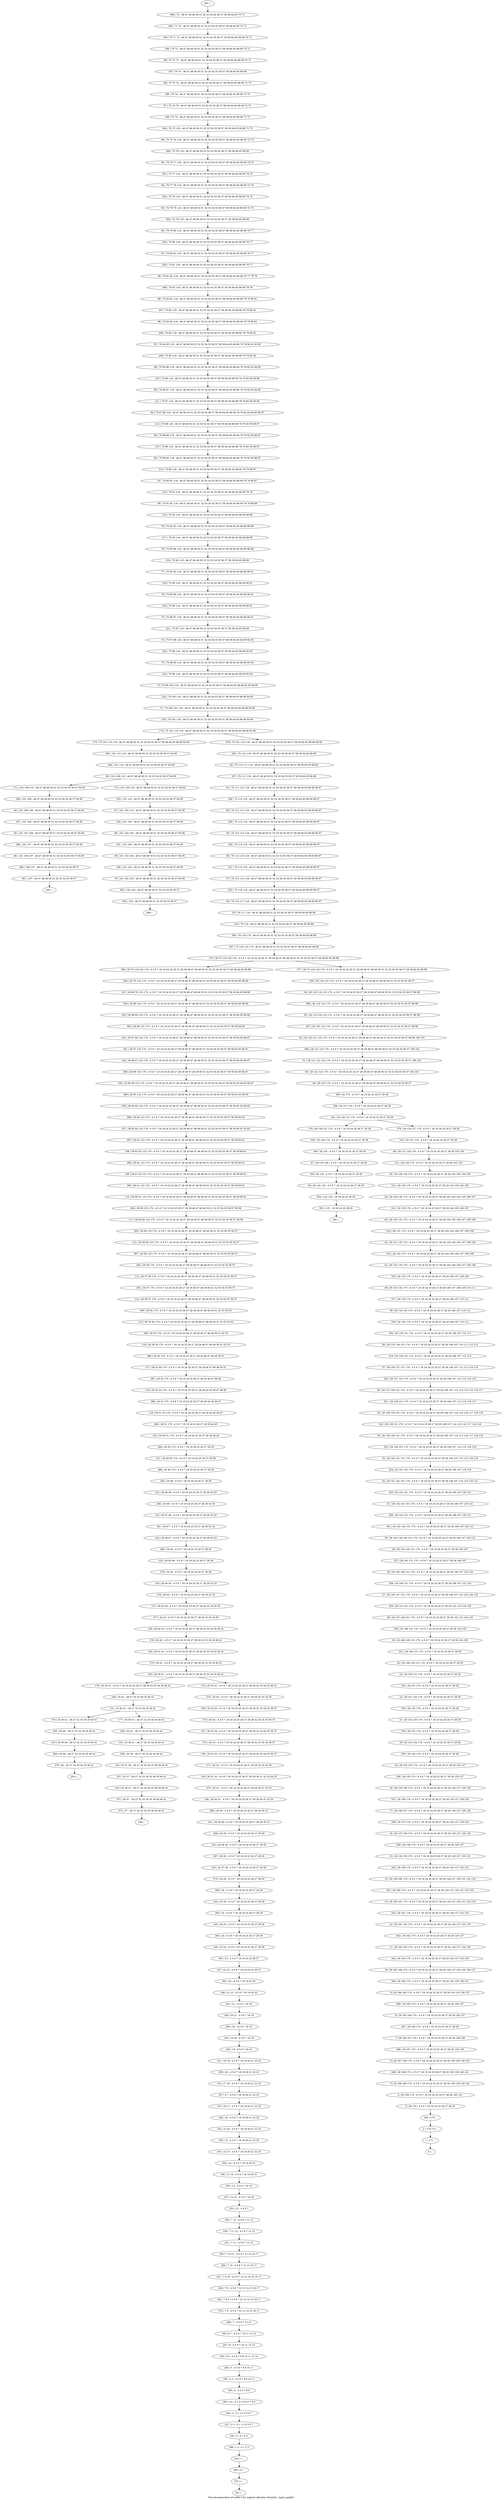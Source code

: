 digraph G {
graph [label="Tree-decomposition of width 5 for register allocator (function _input_packet)"]
0[label="0 | : "];
1[label="1 | 171 : "];
2[label="2 | 170 171 : "];
3[label="3 | 26 170 : 4 5 6 7 18 19 24 25 26 27 28 29 "];
4[label="4 | 26 169 170 : 4 5 6 7 18 19 24 25 26 27 28 29 140 141 "];
5[label="5 | 26 168 169 170 : 4 5 6 7 18 19 24 25 26 27 28 29 138 139 140 141 "];
6[label="6 | 26 167 168 170 : 4 5 6 7 18 19 24 25 26 27 28 29 138 139 140 141 "];
7[label="7 | 26 166 167 170 : 4 5 6 7 18 19 24 25 26 27 28 29 138 139 "];
8[label="8 | 26 165 166 170 : 4 5 6 7 18 19 24 25 26 27 28 29 136 137 "];
9[label="9 | 26 164 165 170 : 4 5 6 7 18 19 24 25 26 27 28 29 134 135 136 137 "];
10[label="10 | 26 163 164 170 : 4 5 6 7 18 19 24 25 26 27 28 29 126 127 134 135 136 137 "];
11[label="11 | 26 162 163 170 : 4 5 6 7 18 19 24 25 26 27 28 29 126 127 134 135 "];
12[label="12 | 26 161 162 170 : 4 5 6 7 18 19 24 25 26 27 28 29 126 127 132 133 "];
13[label="13 | 26 160 161 170 : 4 5 6 7 18 19 24 25 26 27 28 29 126 127 130 131 132 133 "];
14[label="14 | 26 159 160 170 : 4 5 6 7 18 19 24 25 26 27 28 29 126 127 130 131 132 133 "];
15[label="15 | 26 158 159 170 : 4 5 6 7 18 19 24 25 26 27 28 29 126 127 130 131 "];
16[label="16 | 26 157 158 170 : 4 5 6 7 18 19 24 25 26 27 28 29 126 127 128 129 "];
17[label="17 | 26 156 157 170 : 4 5 6 7 18 19 24 25 26 27 28 29 126 127 128 129 "];
18[label="18 | 26 155 156 170 : 4 5 6 7 18 19 24 25 26 27 28 29 126 127 128 129 "];
19[label="19 | 26 154 155 170 : 4 5 6 7 18 19 24 25 26 27 28 29 126 127 "];
20[label="20 | 26 153 154 170 : 4 5 6 7 18 19 24 25 26 27 28 29 "];
21[label="21 | 26 152 153 170 : 4 5 6 7 18 19 24 25 26 27 28 29 "];
22[label="22 | 26 151 152 170 : 4 5 6 7 18 19 24 25 26 27 28 29 "];
23[label="23 | 26 150 151 170 : 4 5 6 7 18 19 24 25 26 27 28 29 "];
24[label="24 | 26 149 150 151 170 : 4 5 6 7 18 19 24 25 26 27 28 29 "];
25[label="25 | 26 148 149 151 170 : 4 5 6 7 18 19 24 25 26 27 28 29 124 125 "];
26[label="26 | 26 147 148 151 170 : 4 5 6 7 18 19 24 25 26 27 28 29 122 123 124 125 "];
27[label="27 | 26 146 147 151 170 : 4 5 6 7 18 19 24 25 26 27 28 29 106 107 122 123 124 125 "];
28[label="28 | 26 145 146 151 170 : 4 5 6 7 18 19 24 25 26 27 28 29 106 107 122 123 "];
29[label="29 | 26 144 145 151 170 : 4 5 6 7 18 19 24 25 26 27 28 29 106 107 "];
30[label="30 | 26 143 144 145 151 170 : 4 5 6 7 18 19 24 25 26 27 28 29 106 107 120 121 "];
31[label="31 | 26 142 143 151 170 : 4 5 6 7 18 19 24 25 26 27 28 29 106 107 120 121 "];
32[label="32 | 26 141 142 151 170 : 4 5 6 7 18 19 24 25 26 27 28 29 106 107 118 119 120 121 "];
33[label="33 | 26 140 141 151 170 : 4 5 6 7 18 19 24 25 26 27 28 29 106 107 114 115 118 119 "];
34[label="34 | 26 139 140 151 170 : 4 5 6 7 18 19 24 25 26 27 28 29 106 107 114 115 116 117 118 119 "];
35[label="35 | 26 138 139 151 170 : 4 5 6 7 18 19 24 25 26 27 28 29 106 107 114 115 116 117 118 119 "];
36[label="36 | 26 137 138 151 170 : 4 5 6 7 18 19 24 25 26 27 28 29 106 107 112 113 114 115 116 117 "];
37[label="37 | 26 136 137 151 170 : 4 5 6 7 18 19 24 25 26 27 28 29 106 107 112 113 114 115 "];
38[label="38 | 26 135 136 151 170 : 4 5 6 7 18 19 24 25 26 27 28 29 106 107 110 111 112 113 "];
39[label="39 | 26 134 135 170 : 4 5 6 7 18 19 24 25 26 27 28 29 106 107 110 111 "];
40[label="40 | 26 133 134 170 : 4 5 6 7 18 19 24 25 26 27 28 29 106 107 108 109 110 111 "];
41[label="41 | 26 132 133 170 : 4 5 6 7 18 19 24 25 26 27 28 29 104 105 106 107 108 109 "];
42[label="42 | 26 131 132 170 : 4 5 6 7 18 19 24 25 26 27 28 29 104 105 106 107 108 109 "];
43[label="43 | 26 130 131 170 : 4 5 6 7 18 19 24 25 26 27 28 29 104 105 106 107 108 109 "];
44[label="44 | 26 129 130 170 : 4 5 6 7 18 19 24 25 26 27 28 29 102 103 104 105 106 107 "];
45[label="45 | 26 128 129 170 : 4 5 6 7 18 19 24 25 26 27 28 29 102 103 104 105 "];
46[label="46 | 26 127 128 170 : 4 5 6 7 18 19 24 25 26 27 28 29 102 103 "];
47[label="47 | 26 125 126 : 4 5 6 7 18 19 24 25 26 27 28 29 "];
48[label="48 | 26 124 125 : 4 5 6 7 18 19 24 25 26 27 28 29 "];
49[label="49 | 26 123 170 : 4 5 6 7 18 19 24 25 26 27 28 29 46 47 48 49 50 51 52 53 54 55 56 57 "];
50[label="50 | 26 122 123 170 : 4 5 6 7 18 19 24 25 26 27 28 29 46 47 48 49 50 51 52 53 54 55 56 57 100 101 "];
51[label="51 | 26 121 122 123 170 : 4 5 6 7 18 19 24 25 26 27 28 29 46 47 48 49 50 51 52 53 54 55 56 57 100 101 "];
52[label="52 | 26 120 121 123 170 : 4 5 6 7 18 19 24 25 26 27 28 29 46 47 48 49 50 51 52 53 54 55 56 57 98 99 100 101 "];
53[label="53 | 26 119 120 123 170 : 4 5 6 7 18 19 24 25 26 27 28 29 46 47 48 49 50 51 52 53 54 55 56 57 98 99 "];
54[label="54 | 26 118 119 123 170 : 4 5 6 7 18 19 24 25 26 27 28 29 46 47 48 49 50 51 52 53 54 55 56 57 98 99 "];
55[label="55 | 70 117 118 : 46 47 48 49 50 51 52 53 54 55 56 57 58 59 64 65 68 69 "];
56[label="56 | 70 116 117 118 : 46 47 48 49 50 51 52 53 54 55 56 57 58 59 64 65 68 69 96 97 "];
57[label="57 | 70 115 116 118 : 46 47 48 49 50 51 52 53 54 55 56 57 58 59 64 65 68 69 96 97 "];
58[label="58 | 70 114 115 118 : 46 47 48 49 50 51 52 53 54 55 56 57 58 59 64 65 68 69 96 97 "];
59[label="59 | 70 113 114 118 : 46 47 48 49 50 51 52 53 54 55 56 57 58 59 64 65 68 69 96 97 "];
60[label="60 | 70 112 113 118 : 46 47 48 49 50 51 52 53 54 55 56 57 58 59 64 65 68 69 96 97 "];
61[label="61 | 70 111 112 118 : 46 47 48 49 50 51 52 53 54 55 56 57 58 59 64 65 68 69 96 97 "];
62[label="62 | 70 110 111 118 : 46 47 48 49 50 51 52 53 54 55 56 57 58 59 64 65 68 69 "];
63[label="63 | 101 109 110 : 46 47 48 49 50 51 52 53 54 55 56 57 94 95 "];
64[label="64 | 101 108 109 : 46 47 48 49 50 51 52 53 54 55 56 57 94 95 "];
65[label="65 | 101 107 108 : 46 47 48 49 50 51 52 53 54 55 56 57 94 95 "];
66[label="66 | 101 106 107 : 46 47 48 49 50 51 52 53 54 55 56 57 94 95 "];
67[label="67 | 101 105 110 : 46 47 48 49 50 51 52 53 54 55 56 57 94 95 "];
68[label="68 | 101 104 105 : 46 47 48 49 50 51 52 53 54 55 56 57 94 95 "];
69[label="69 | 101 103 104 : 46 47 48 49 50 51 52 53 54 55 56 57 94 95 "];
70[label="70 | 101 102 103 : 46 47 48 49 50 51 52 53 54 55 56 57 94 95 "];
71[label="71 | 70 100 101 118 : 46 47 48 49 50 51 52 53 54 55 56 57 58 59 64 65 68 69 94 95 "];
72[label="72 | 70 99 100 118 : 46 47 48 49 50 51 52 53 54 55 56 57 58 59 64 65 68 69 92 93 94 95 "];
73[label="73 | 70 98 99 118 : 46 47 48 49 50 51 52 53 54 55 56 57 58 59 64 65 68 69 92 93 "];
74[label="74 | 70 97 98 118 : 46 47 48 49 50 51 52 53 54 55 56 57 58 59 64 65 68 69 92 93 "];
75[label="75 | 70 96 97 118 : 46 47 48 49 50 51 52 53 54 55 56 57 58 59 64 65 68 69 90 91 "];
76[label="76 | 70 95 96 118 : 46 47 48 49 50 51 52 53 54 55 56 57 58 59 64 65 68 69 90 91 "];
77[label="77 | 70 94 95 118 : 46 47 48 49 50 51 52 53 54 55 56 57 58 59 64 65 68 69 90 91 "];
78[label="78 | 70 93 94 118 : 46 47 48 49 50 51 52 53 54 55 56 57 58 59 64 65 68 69 88 89 "];
79[label="79 | 70 92 93 118 : 46 47 48 49 50 51 52 53 54 55 56 57 58 59 64 65 68 69 88 89 "];
80[label="80 | 70 91 92 118 : 46 47 48 49 50 51 52 53 54 55 56 57 58 59 64 65 68 69 78 79 88 89 "];
81[label="81 | 70 90 91 118 : 46 47 48 49 50 51 52 53 54 55 56 57 58 59 64 65 68 69 78 79 86 87 "];
82[label="82 | 70 89 90 118 : 46 47 48 49 50 51 52 53 54 55 56 57 58 59 64 65 68 69 78 79 82 83 86 87 "];
83[label="83 | 70 88 89 118 : 46 47 48 49 50 51 52 53 54 55 56 57 58 59 64 65 68 69 78 79 82 83 86 87 "];
84[label="84 | 70 87 88 118 : 46 47 48 49 50 51 52 53 54 55 56 57 58 59 64 65 68 69 78 79 82 83 84 85 86 87 "];
85[label="85 | 70 86 87 118 : 46 47 48 49 50 51 52 53 54 55 56 57 58 59 64 65 68 69 78 79 82 83 84 85 "];
86[label="86 | 70 85 86 118 : 46 47 48 49 50 51 52 53 54 55 56 57 58 59 64 65 68 69 78 79 82 83 84 85 "];
87[label="87 | 70 84 85 118 : 46 47 48 49 50 51 52 53 54 55 56 57 58 59 64 65 68 69 78 79 80 81 82 83 "];
88[label="88 | 70 83 84 118 : 46 47 48 49 50 51 52 53 54 55 56 57 58 59 64 65 68 69 78 79 80 81 "];
89[label="89 | 70 82 83 118 : 46 47 48 49 50 51 52 53 54 55 56 57 58 59 64 65 68 69 78 79 80 81 "];
90[label="90 | 70 81 82 118 : 46 47 48 49 50 51 52 53 54 55 56 57 58 59 64 65 68 69 76 77 78 79 "];
91[label="91 | 70 80 81 118 : 46 47 48 49 50 51 52 53 54 55 56 57 58 59 64 65 68 69 76 77 "];
92[label="92 | 70 79 80 118 : 46 47 48 49 50 51 52 53 54 55 56 57 58 59 64 65 68 69 76 77 "];
93[label="93 | 70 78 79 118 : 46 47 48 49 50 51 52 53 54 55 56 57 58 59 64 65 68 69 74 75 "];
94[label="94 | 70 77 78 118 : 46 47 48 49 50 51 52 53 54 55 56 57 58 59 64 65 68 69 74 75 "];
95[label="95 | 70 76 77 118 : 46 47 48 49 50 51 52 53 54 55 56 57 58 59 64 65 68 69 74 75 "];
96[label="96 | 70 75 76 118 : 46 47 48 49 50 51 52 53 54 55 56 57 58 59 64 65 68 69 72 73 "];
97[label="97 | 70 74 75 : 46 47 48 49 50 51 52 53 54 55 56 57 58 59 64 65 68 69 72 73 "];
98[label="98 | 70 73 74 : 46 47 48 49 50 51 52 53 54 55 56 57 58 59 64 65 68 69 72 73 "];
99[label="99 | 70 72 73 : 46 47 48 49 50 51 52 53 54 55 56 57 58 59 64 65 68 69 70 71 "];
100[label="100 | 70 71 72 : 46 47 48 49 50 51 52 53 54 55 56 57 58 59 64 65 68 69 70 71 "];
101[label="101 | 26 69 70 123 170 : 4 5 6 7 18 19 24 25 26 27 28 29 46 47 48 49 50 51 52 53 54 55 56 57 58 59 64 65 68 69 "];
102[label="102 | 26 68 69 123 170 : 4 5 6 7 18 19 24 25 26 27 28 29 46 47 48 49 50 51 52 53 54 55 56 57 58 59 64 65 68 69 "];
103[label="103 | 26 67 68 123 170 : 4 5 6 7 18 19 24 25 26 27 28 29 46 47 48 49 50 51 52 53 54 55 56 57 58 59 64 65 66 67 "];
104[label="104 | 26 66 67 123 170 : 4 5 6 7 18 19 24 25 26 27 28 29 46 47 48 49 50 51 52 53 54 55 56 57 58 59 64 65 66 67 "];
105[label="105 | 26 65 66 123 170 : 4 5 6 7 18 19 24 25 26 27 28 29 46 47 48 49 50 51 52 53 54 55 56 57 58 59 62 63 64 65 66 67 "];
106[label="106 | 26 64 65 123 170 : 4 5 6 7 18 19 24 25 26 27 28 29 46 47 48 49 50 51 52 53 54 55 56 57 58 59 62 63 64 65 "];
107[label="107 | 26 63 64 123 170 : 4 5 6 7 18 19 24 25 26 27 28 29 46 47 48 49 50 51 52 53 54 55 56 57 58 59 60 61 62 63 "];
108[label="108 | 26 62 63 123 170 : 4 5 6 7 18 19 24 25 26 27 28 29 46 47 48 49 50 51 52 53 54 55 56 57 58 59 60 61 "];
109[label="109 | 26 61 62 123 170 : 4 5 6 7 18 19 24 25 26 27 28 29 46 47 48 49 50 51 52 53 54 55 56 57 58 59 60 61 "];
110[label="110 | 26 60 61 123 170 : 4 5 6 7 18 19 24 25 26 27 28 29 46 47 48 49 50 51 52 53 54 55 56 57 58 59 60 61 "];
111[label="111 | 26 59 60 123 170 : 4 5 6 7 18 19 24 25 26 27 28 29 46 47 48 49 50 51 52 53 54 55 56 57 58 59 "];
112[label="112 | 26 58 59 123 170 : 4 5 6 7 18 19 24 25 26 27 28 29 46 47 48 49 50 51 52 53 54 55 56 57 "];
113[label="113 | 26 57 58 170 : 4 5 6 7 18 19 24 25 26 27 28 29 46 47 48 49 50 51 52 53 54 55 56 57 "];
114[label="114 | 26 56 57 170 : 4 5 6 7 18 19 24 25 26 27 28 29 46 47 48 49 50 51 52 53 54 55 56 57 "];
115[label="115 | 26 55 56 170 : 4 5 6 7 18 19 24 25 26 27 28 29 46 47 48 49 50 51 52 53 54 55 "];
116[label="116 | 26 54 55 170 : 4 5 6 7 18 19 24 25 26 27 28 29 46 47 48 49 50 51 52 53 "];
117[label="117 | 26 53 54 170 : 4 5 6 7 18 19 24 25 26 27 28 29 46 47 48 49 50 51 "];
118[label="118 | 26 52 53 170 : 4 5 6 7 18 19 24 25 26 27 28 29 44 45 46 47 48 49 "];
119[label="119 | 26 51 52 170 : 4 5 6 7 18 19 24 25 26 27 28 29 44 45 46 47 "];
120[label="120 | 26 50 51 170 : 4 5 6 7 18 19 24 25 26 27 28 29 44 45 "];
121[label="121 | 26 49 50 170 : 4 5 6 7 18 19 24 25 26 27 28 29 "];
122[label="122 | 26 48 49 : 4 5 6 7 18 19 24 25 26 27 28 29 42 43 "];
123[label="123 | 26 47 48 : 4 5 6 7 18 19 24 25 26 27 28 29 42 43 "];
124[label="124 | 26 46 47 : 4 5 6 7 18 19 24 25 26 27 28 29 42 43 "];
125[label="125 | 26 45 46 : 4 5 6 7 18 19 24 25 26 27 28 29 "];
126[label="126 | 26 44 45 : 4 5 6 7 18 19 24 25 26 27 28 29 32 33 "];
127[label="127 | 26 43 44 : 4 5 6 7 18 19 24 25 26 27 28 29 32 33 34 35 "];
128[label="128 | 26 42 43 : 4 5 6 7 18 19 24 25 26 27 28 29 32 33 34 35 40 41 "];
129[label="129 | 26 41 42 : 4 5 6 7 18 19 24 25 26 27 28 29 32 33 34 35 40 41 "];
130[label="130 | 26 35 41 : 4 5 6 7 18 19 24 25 26 27 28 29 32 33 34 35 40 41 "];
131[label="131 | 35 40 41 : 26 27 32 33 34 35 40 41 "];
132[label="132 | 35 39 40 : 26 27 32 33 34 35 40 41 "];
133[label="133 | 35 38 41 : 26 27 32 33 34 35 40 41 "];
134[label="134 | 35 37 38 : 26 27 32 33 34 35 38 39 40 41 "];
135[label="135 | 35 36 37 : 26 27 32 33 34 35 38 39 40 41 "];
136[label="136 | 26 34 35 : 4 5 6 7 18 19 24 25 26 27 28 29 32 33 34 35 36 37 "];
137[label="137 | 26 33 34 : 4 5 6 7 18 19 24 25 26 27 28 29 32 33 34 35 36 37 "];
138[label="138 | 26 32 33 : 4 5 6 7 18 19 24 25 26 27 28 29 32 33 34 35 36 37 "];
139[label="139 | 26 31 32 : 4 5 6 7 18 19 24 25 26 27 28 29 30 31 32 33 34 35 "];
140[label="140 | 26 30 31 : 4 5 6 7 18 19 24 25 26 27 28 29 30 31 32 33 "];
141[label="141 | 26 29 30 : 4 5 6 7 18 19 24 25 26 27 28 29 30 31 "];
142[label="142 | 26 28 29 : 4 5 6 7 18 19 24 25 26 27 28 29 "];
143[label="143 | 26 27 28 : 4 5 6 7 18 19 24 25 26 27 28 29 "];
144[label="144 | 25 26 : 4 5 6 7 18 19 24 25 26 27 28 29 "];
145[label="145 | 24 25 : 4 5 6 7 18 19 24 25 26 27 28 29 "];
146[label="146 | 23 24 : 4 5 6 7 18 19 24 25 26 27 28 29 "];
147[label="147 | 22 23 : 4 5 6 7 18 19 24 25 26 27 "];
148[label="148 | 21 22 : 4 5 6 7 18 19 24 25 "];
149[label="149 | 20 21 : 4 5 6 7 18 19 "];
150[label="150 | 19 20 : 4 5 6 7 18 19 "];
151[label="151 | 18 19 : 4 5 6 7 18 19 20 21 22 23 "];
152[label="152 | 17 18 : 4 5 6 7 18 19 20 21 22 23 "];
153[label="153 | 16 17 : 4 5 6 7 18 19 20 21 22 23 "];
154[label="154 | 15 16 : 4 5 6 7 18 19 20 21 22 23 "];
155[label="155 | 14 15 : 4 5 6 7 18 19 20 21 22 23 "];
156[label="156 | 13 14 : 4 5 6 7 18 19 20 21 "];
157[label="157 | 12 13 : 4 5 6 7 18 19 "];
158[label="158 | 7 12 : 4 5 6 7 12 13 "];
159[label="159 | 7 11 12 : 4 5 6 7 12 13 "];
160[label="160 | 7 10 11 : 4 5 6 7 12 13 16 17 "];
161[label="161 | 7 9 10 : 4 5 6 7 12 13 14 15 16 17 "];
162[label="162 | 7 8 9 : 4 5 6 7 12 13 14 15 16 17 "];
163[label="163 | 6 7 : 4 5 6 7 10 11 12 13 "];
164[label="164 | 5 6 : 4 5 6 7 8 9 10 11 12 13 "];
165[label="165 | 4 5 : 4 5 6 7 8 9 10 11 "];
166[label="166 | 3 4 : 0 1 2 3 4 5 6 7 8 9 "];
167[label="167 | 2 3 : 0 1 2 3 4 5 6 7 "];
168[label="168 | 1 2 : 0 1 2 3 "];
169[label="169 | 0 1 : "];
170[label="170 | 26 126 127 170 : 4 5 6 7 18 19 24 25 26 27 28 29 "];
171[label="171 | 101 109 110 : 46 47 48 49 50 51 52 53 54 55 56 57 94 95 "];
172[label="172 | 101 109 110 : 46 47 48 49 50 51 52 53 54 55 56 57 94 95 "];
173[label="173 | 70 101 110 118 : 46 47 48 49 50 51 52 53 54 55 56 57 58 59 64 65 68 69 94 95 "];
174[label="174 | 70 101 110 118 : 46 47 48 49 50 51 52 53 54 55 56 57 58 59 64 65 68 69 94 95 "];
175[label="175 | 26 70 118 123 170 : 4 5 6 7 18 19 24 25 26 27 28 29 46 47 48 49 50 51 52 53 54 55 56 57 58 59 64 65 68 69 "];
176[label="176 | 35 40 41 : 26 27 32 33 34 35 40 41 "];
177[label="177 | 35 40 41 : 26 27 32 33 34 35 40 41 "];
178[label="178 | 26 35 41 : 4 5 6 7 18 19 24 25 26 27 28 29 32 33 34 35 40 41 "];
179[label="179 | 26 35 41 : 4 5 6 7 18 19 24 25 26 27 28 29 32 33 34 35 40 41 "];
180[label="180 | 26 70 118 123 170 : 4 5 6 7 18 19 24 25 26 27 28 29 46 47 48 49 50 51 52 53 54 55 56 57 58 59 64 65 68 69 "];
181[label="181 | 26 126 127 170 : 4 5 6 7 18 19 24 25 26 27 28 29 "];
182[label="182 | : "];
183[label="183 | 26 125 : 4 5 6 7 18 19 24 25 26 27 28 29 "];
184[label="184 | 26 126 : 4 5 6 7 18 19 24 25 26 27 28 29 "];
185[label="185 | : "];
186[label="186 | 101 107 : 46 47 48 49 50 51 52 53 54 55 56 57 94 95 "];
187[label="187 | 101 108 : 46 47 48 49 50 51 52 53 54 55 56 57 94 95 "];
188[label="188 | 101 109 : 46 47 48 49 50 51 52 53 54 55 56 57 94 95 "];
189[label="189 | : "];
190[label="190 | 101 103 : 46 47 48 49 50 51 52 53 54 55 56 57 94 95 "];
191[label="191 | 101 104 : 46 47 48 49 50 51 52 53 54 55 56 57 94 95 "];
192[label="192 | 101 105 : 46 47 48 49 50 51 52 53 54 55 56 57 94 95 "];
193[label="193 | 101 110 : 46 47 48 49 50 51 52 53 54 55 56 57 94 95 "];
194[label="194 | 101 110 : 46 47 48 49 50 51 52 53 54 55 56 57 94 95 "];
195[label="195 | : "];
196[label="196 | 70 72 : 46 47 48 49 50 51 52 53 54 55 56 57 58 59 64 65 68 69 70 71 "];
197[label="197 | 70 73 : 46 47 48 49 50 51 52 53 54 55 56 57 58 59 64 65 68 69 "];
198[label="198 | 70 74 : 46 47 48 49 50 51 52 53 54 55 56 57 58 59 64 65 68 69 72 73 "];
199[label="199 | 70 75 : 46 47 48 49 50 51 52 53 54 55 56 57 58 59 64 65 68 69 72 73 "];
200[label="200 | 70 76 118 : 46 47 48 49 50 51 52 53 54 55 56 57 58 59 64 65 68 69 "];
201[label="201 | 70 77 118 : 46 47 48 49 50 51 52 53 54 55 56 57 58 59 64 65 68 69 74 75 "];
202[label="202 | 70 78 118 : 46 47 48 49 50 51 52 53 54 55 56 57 58 59 64 65 68 69 74 75 "];
203[label="203 | 70 79 118 : 46 47 48 49 50 51 52 53 54 55 56 57 58 59 64 65 68 69 "];
204[label="204 | 70 80 118 : 46 47 48 49 50 51 52 53 54 55 56 57 58 59 64 65 68 69 76 77 "];
205[label="205 | 70 81 118 : 46 47 48 49 50 51 52 53 54 55 56 57 58 59 64 65 68 69 76 77 "];
206[label="206 | 70 82 118 : 46 47 48 49 50 51 52 53 54 55 56 57 58 59 64 65 68 69 78 79 "];
207[label="207 | 70 83 118 : 46 47 48 49 50 51 52 53 54 55 56 57 58 59 64 65 68 69 78 79 80 81 "];
208[label="208 | 70 84 118 : 46 47 48 49 50 51 52 53 54 55 56 57 58 59 64 65 68 69 78 79 80 81 "];
209[label="209 | 70 85 118 : 46 47 48 49 50 51 52 53 54 55 56 57 58 59 64 65 68 69 78 79 82 83 "];
210[label="210 | 70 86 118 : 46 47 48 49 50 51 52 53 54 55 56 57 58 59 64 65 68 69 78 79 82 83 84 85 "];
211[label="211 | 70 87 118 : 46 47 48 49 50 51 52 53 54 55 56 57 58 59 64 65 68 69 78 79 82 83 84 85 "];
212[label="212 | 70 88 118 : 46 47 48 49 50 51 52 53 54 55 56 57 58 59 64 65 68 69 78 79 82 83 86 87 "];
213[label="213 | 70 89 118 : 46 47 48 49 50 51 52 53 54 55 56 57 58 59 64 65 68 69 78 79 82 83 86 87 "];
214[label="214 | 70 90 118 : 46 47 48 49 50 51 52 53 54 55 56 57 58 59 64 65 68 69 78 79 86 87 "];
215[label="215 | 70 91 118 : 46 47 48 49 50 51 52 53 54 55 56 57 58 59 64 65 68 69 78 79 "];
216[label="216 | 70 92 118 : 46 47 48 49 50 51 52 53 54 55 56 57 58 59 64 65 68 69 88 89 "];
217[label="217 | 70 93 118 : 46 47 48 49 50 51 52 53 54 55 56 57 58 59 64 65 68 69 88 89 "];
218[label="218 | 70 94 118 : 46 47 48 49 50 51 52 53 54 55 56 57 58 59 64 65 68 69 "];
219[label="219 | 70 95 118 : 46 47 48 49 50 51 52 53 54 55 56 57 58 59 64 65 68 69 90 91 "];
220[label="220 | 70 96 118 : 46 47 48 49 50 51 52 53 54 55 56 57 58 59 64 65 68 69 90 91 "];
221[label="221 | 70 97 118 : 46 47 48 49 50 51 52 53 54 55 56 57 58 59 64 65 68 69 "];
222[label="222 | 70 98 118 : 46 47 48 49 50 51 52 53 54 55 56 57 58 59 64 65 68 69 92 93 "];
223[label="223 | 70 99 118 : 46 47 48 49 50 51 52 53 54 55 56 57 58 59 64 65 68 69 92 93 "];
224[label="224 | 70 100 118 : 46 47 48 49 50 51 52 53 54 55 56 57 58 59 64 65 68 69 94 95 "];
225[label="225 | 70 101 118 : 46 47 48 49 50 51 52 53 54 55 56 57 58 59 64 65 68 69 94 95 "];
226[label="226 | 70 110 118 : 46 47 48 49 50 51 52 53 54 55 56 57 58 59 64 65 68 69 "];
227[label="227 | 70 111 118 : 46 47 48 49 50 51 52 53 54 55 56 57 58 59 64 65 68 69 "];
228[label="228 | 70 112 118 : 46 47 48 49 50 51 52 53 54 55 56 57 58 59 64 65 68 69 96 97 "];
229[label="229 | 70 113 118 : 46 47 48 49 50 51 52 53 54 55 56 57 58 59 64 65 68 69 96 97 "];
230[label="230 | 70 114 118 : 46 47 48 49 50 51 52 53 54 55 56 57 58 59 64 65 68 69 96 97 "];
231[label="231 | 70 115 118 : 46 47 48 49 50 51 52 53 54 55 56 57 58 59 64 65 68 69 96 97 "];
232[label="232 | 70 116 118 : 46 47 48 49 50 51 52 53 54 55 56 57 58 59 64 65 68 69 96 97 "];
233[label="233 | 70 118 : 46 47 48 49 50 51 52 53 54 55 56 57 58 59 64 65 68 69 "];
234[label="234 | : "];
235[label="235 | 35 40 : 26 27 32 33 34 35 40 41 "];
236[label="236 | : "];
237[label="237 | 35 37 : 26 27 32 33 34 35 38 39 40 41 "];
238[label="238 | 35 38 : 26 27 32 33 34 35 40 41 "];
239[label="239 | 35 41 : 26 27 32 33 34 35 40 41 "];
240[label="240 | 35 41 : 26 27 32 33 34 35 40 41 "];
241[label="241 | : "];
242[label="242 | 1 : "];
243[label="243 | 2 : 0 1 2 3 "];
244[label="244 | 3 : 0 1 2 3 4 5 6 7 "];
245[label="245 | 4 : 4 5 6 7 8 9 "];
246[label="246 | 5 : 4 5 6 7 8 9 10 11 "];
247[label="247 | 6 : 4 5 6 7 10 11 12 13 "];
248[label="248 | 7 : 4 5 6 7 12 13 "];
249[label="249 | 7 9 : 4 5 6 7 12 13 14 15 16 17 "];
250[label="250 | 7 10 : 4 5 6 7 12 13 16 17 "];
251[label="251 | 7 11 : 4 5 6 7 12 13 "];
252[label="252 | 12 : 4 5 6 7 "];
253[label="253 | 13 : 4 5 6 7 18 19 "];
254[label="254 | 14 : 4 5 6 7 18 19 20 21 "];
255[label="255 | 15 : 4 5 6 7 18 19 20 21 22 23 "];
256[label="256 | 16 : 4 5 6 7 18 19 20 21 22 23 "];
257[label="257 | 17 : 4 5 6 7 18 19 20 21 22 23 "];
258[label="258 | 18 : 4 5 6 7 18 19 20 21 22 23 "];
259[label="259 | 19 : 4 5 6 7 18 19 "];
260[label="260 | 20 : 4 5 6 7 18 19 "];
261[label="261 | 21 : 4 5 6 7 18 19 "];
262[label="262 | 22 : 4 5 6 7 18 19 24 25 "];
263[label="263 | 23 : 4 5 6 7 18 19 24 25 26 27 "];
264[label="264 | 24 : 4 5 6 7 18 19 24 25 26 27 28 29 "];
265[label="265 | 25 : 4 5 6 7 18 19 24 25 26 27 28 29 "];
266[label="266 | 26 : 4 5 6 7 18 19 24 25 26 27 28 29 "];
267[label="267 | 26 28 : 4 5 6 7 18 19 24 25 26 27 28 29 "];
268[label="268 | 26 29 : 4 5 6 7 18 19 24 25 26 27 28 29 "];
269[label="269 | 26 30 : 4 5 6 7 18 19 24 25 26 27 28 29 30 31 "];
270[label="270 | 26 31 : 4 5 6 7 18 19 24 25 26 27 28 29 30 31 32 33 "];
271[label="271 | 26 32 : 4 5 6 7 18 19 24 25 26 27 28 29 32 33 34 35 "];
272[label="272 | 26 33 : 4 5 6 7 18 19 24 25 26 27 28 29 32 33 34 35 36 37 "];
273[label="273 | 26 34 : 4 5 6 7 18 19 24 25 26 27 28 29 32 33 34 35 36 37 "];
274[label="274 | 26 35 : 4 5 6 7 18 19 24 25 26 27 28 29 32 33 34 35 "];
275[label="275 | 26 41 : 4 5 6 7 18 19 24 25 26 27 28 29 32 33 34 35 40 41 "];
276[label="276 | 26 42 : 4 5 6 7 18 19 24 25 26 27 28 29 32 33 34 35 40 41 "];
277[label="277 | 26 43 : 4 5 6 7 18 19 24 25 26 27 28 29 32 33 34 35 "];
278[label="278 | 26 44 : 4 5 6 7 18 19 24 25 26 27 28 29 32 33 "];
279[label="279 | 26 45 : 4 5 6 7 18 19 24 25 26 27 28 29 "];
280[label="280 | 26 46 : 4 5 6 7 18 19 24 25 26 27 28 29 "];
281[label="281 | 26 47 : 4 5 6 7 18 19 24 25 26 27 28 29 42 43 "];
282[label="282 | 26 48 : 4 5 6 7 18 19 24 25 26 27 28 29 42 43 "];
283[label="283 | 26 49 : 4 5 6 7 18 19 24 25 26 27 28 29 "];
284[label="284 | 26 50 170 : 4 5 6 7 18 19 24 25 26 27 28 29 "];
285[label="285 | 26 51 170 : 4 5 6 7 18 19 24 25 26 27 28 29 44 45 "];
286[label="286 | 26 52 170 : 4 5 6 7 18 19 24 25 26 27 28 29 44 45 46 47 "];
287[label="287 | 26 53 170 : 4 5 6 7 18 19 24 25 26 27 28 29 46 47 48 49 "];
288[label="288 | 26 54 170 : 4 5 6 7 18 19 24 25 26 27 28 29 46 47 48 49 50 51 "];
289[label="289 | 26 55 170 : 4 5 6 7 18 19 24 25 26 27 28 29 46 47 48 49 50 51 52 53 "];
290[label="290 | 26 56 170 : 4 5 6 7 18 19 24 25 26 27 28 29 46 47 48 49 50 51 52 53 54 55 "];
291[label="291 | 26 57 170 : 4 5 6 7 18 19 24 25 26 27 28 29 46 47 48 49 50 51 52 53 54 55 56 57 "];
292[label="292 | 26 58 170 : 4 5 6 7 18 19 24 25 26 27 28 29 46 47 48 49 50 51 52 53 54 55 56 57 "];
293[label="293 | 26 59 123 170 : 4 5 6 7 18 19 24 25 26 27 28 29 46 47 48 49 50 51 52 53 54 55 56 57 "];
294[label="294 | 26 60 123 170 : 4 5 6 7 18 19 24 25 26 27 28 29 46 47 48 49 50 51 52 53 54 55 56 57 58 59 "];
295[label="295 | 26 61 123 170 : 4 5 6 7 18 19 24 25 26 27 28 29 46 47 48 49 50 51 52 53 54 55 56 57 58 59 60 61 "];
296[label="296 | 26 62 123 170 : 4 5 6 7 18 19 24 25 26 27 28 29 46 47 48 49 50 51 52 53 54 55 56 57 58 59 60 61 "];
297[label="297 | 26 63 123 170 : 4 5 6 7 18 19 24 25 26 27 28 29 46 47 48 49 50 51 52 53 54 55 56 57 58 59 60 61 "];
298[label="298 | 26 64 123 170 : 4 5 6 7 18 19 24 25 26 27 28 29 46 47 48 49 50 51 52 53 54 55 56 57 58 59 62 63 "];
299[label="299 | 26 65 123 170 : 4 5 6 7 18 19 24 25 26 27 28 29 46 47 48 49 50 51 52 53 54 55 56 57 58 59 62 63 64 65 "];
300[label="300 | 26 66 123 170 : 4 5 6 7 18 19 24 25 26 27 28 29 46 47 48 49 50 51 52 53 54 55 56 57 58 59 64 65 66 67 "];
301[label="301 | 26 67 123 170 : 4 5 6 7 18 19 24 25 26 27 28 29 46 47 48 49 50 51 52 53 54 55 56 57 58 59 64 65 66 67 "];
302[label="302 | 26 68 123 170 : 4 5 6 7 18 19 24 25 26 27 28 29 46 47 48 49 50 51 52 53 54 55 56 57 58 59 64 65 "];
303[label="303 | 26 69 123 170 : 4 5 6 7 18 19 24 25 26 27 28 29 46 47 48 49 50 51 52 53 54 55 56 57 58 59 64 65 68 69 "];
304[label="304 | 26 70 123 170 : 4 5 6 7 18 19 24 25 26 27 28 29 46 47 48 49 50 51 52 53 54 55 56 57 58 59 64 65 68 69 "];
305[label="305 | 26 118 123 170 : 4 5 6 7 18 19 24 25 26 27 28 29 46 47 48 49 50 51 52 53 54 55 56 57 "];
306[label="306 | 26 119 123 170 : 4 5 6 7 18 19 24 25 26 27 28 29 46 47 48 49 50 51 52 53 54 55 56 57 98 99 "];
307[label="307 | 26 120 123 170 : 4 5 6 7 18 19 24 25 26 27 28 29 46 47 48 49 50 51 52 53 54 55 56 57 98 99 "];
308[label="308 | 26 121 123 170 : 4 5 6 7 18 19 24 25 26 27 28 29 46 47 48 49 50 51 52 53 54 55 56 57 100 101 "];
309[label="309 | 26 170 : 4 5 6 7 18 19 24 25 26 27 28 29 "];
310[label="310 | 26 127 170 : 4 5 6 7 18 19 24 25 26 27 28 29 "];
311[label="311 | 26 128 170 : 4 5 6 7 18 19 24 25 26 27 28 29 102 103 "];
312[label="312 | 26 129 170 : 4 5 6 7 18 19 24 25 26 27 28 29 102 103 104 105 "];
313[label="313 | 26 130 170 : 4 5 6 7 18 19 24 25 26 27 28 29 104 105 106 107 "];
314[label="314 | 26 131 170 : 4 5 6 7 18 19 24 25 26 27 28 29 104 105 106 107 108 109 "];
315[label="315 | 26 132 170 : 4 5 6 7 18 19 24 25 26 27 28 29 104 105 106 107 108 109 "];
316[label="316 | 26 133 170 : 4 5 6 7 18 19 24 25 26 27 28 29 106 107 108 109 "];
317[label="317 | 26 134 170 : 4 5 6 7 18 19 24 25 26 27 28 29 106 107 110 111 "];
318[label="318 | 26 135 170 : 4 5 6 7 18 19 24 25 26 27 28 29 106 107 110 111 "];
319[label="319 | 26 136 151 170 : 4 5 6 7 18 19 24 25 26 27 28 29 106 107 112 113 "];
320[label="320 | 26 137 151 170 : 4 5 6 7 18 19 24 25 26 27 28 29 106 107 112 113 114 115 "];
321[label="321 | 26 138 151 170 : 4 5 6 7 18 19 24 25 26 27 28 29 106 107 114 115 116 117 "];
322[label="322 | 26 139 151 170 : 4 5 6 7 18 19 24 25 26 27 28 29 106 107 114 115 116 117 118 119 "];
323[label="323 | 26 140 151 170 : 4 5 6 7 18 19 24 25 26 27 28 29 106 107 114 115 118 119 "];
324[label="324 | 26 141 151 170 : 4 5 6 7 18 19 24 25 26 27 28 29 106 107 118 119 "];
325[label="325 | 26 142 151 170 : 4 5 6 7 18 19 24 25 26 27 28 29 106 107 120 121 "];
326[label="326 | 26 143 151 170 : 4 5 6 7 18 19 24 25 26 27 28 29 106 107 120 121 "];
327[label="327 | 26 145 151 170 : 4 5 6 7 18 19 24 25 26 27 28 29 106 107 "];
328[label="328 | 26 146 151 170 : 4 5 6 7 18 19 24 25 26 27 28 29 106 107 122 123 "];
329[label="329 | 26 147 151 170 : 4 5 6 7 18 19 24 25 26 27 28 29 122 123 124 125 "];
330[label="330 | 26 148 151 170 : 4 5 6 7 18 19 24 25 26 27 28 29 124 125 "];
331[label="331 | 26 149 151 170 : 4 5 6 7 18 19 24 25 26 27 28 29 "];
332[label="332 | 26 151 170 : 4 5 6 7 18 19 24 25 26 27 28 29 "];
333[label="333 | 26 152 170 : 4 5 6 7 18 19 24 25 26 27 28 29 "];
334[label="334 | 26 153 170 : 4 5 6 7 18 19 24 25 26 27 28 29 "];
335[label="335 | 26 154 170 : 4 5 6 7 18 19 24 25 26 27 28 29 "];
336[label="336 | 26 155 170 : 4 5 6 7 18 19 24 25 26 27 28 29 126 127 "];
337[label="337 | 26 156 170 : 4 5 6 7 18 19 24 25 26 27 28 29 126 127 128 129 "];
338[label="338 | 26 157 170 : 4 5 6 7 18 19 24 25 26 27 28 29 126 127 128 129 "];
339[label="339 | 26 158 170 : 4 5 6 7 18 19 24 25 26 27 28 29 126 127 "];
340[label="340 | 26 159 170 : 4 5 6 7 18 19 24 25 26 27 28 29 126 127 130 131 "];
341[label="341 | 26 160 170 : 4 5 6 7 18 19 24 25 26 27 28 29 126 127 130 131 132 133 "];
342[label="342 | 26 161 170 : 4 5 6 7 18 19 24 25 26 27 28 29 126 127 132 133 "];
343[label="343 | 26 162 170 : 4 5 6 7 18 19 24 25 26 27 28 29 126 127 "];
344[label="344 | 26 163 170 : 4 5 6 7 18 19 24 25 26 27 28 29 126 127 134 135 "];
345[label="345 | 26 164 170 : 4 5 6 7 18 19 24 25 26 27 28 29 134 135 136 137 "];
346[label="346 | 26 165 170 : 4 5 6 7 18 19 24 25 26 27 28 29 136 137 "];
347[label="347 | 26 166 170 : 4 5 6 7 18 19 24 25 26 27 28 29 "];
348[label="348 | 26 167 170 : 4 5 6 7 18 19 24 25 26 27 28 29 138 139 "];
349[label="349 | 26 168 170 : 4 5 6 7 18 19 24 25 26 27 28 29 138 139 140 141 "];
350[label="350 | 170 : "];
351[label="351 | 26 143 145 151 170 : 4 5 6 7 18 19 24 25 26 27 28 29 106 107 120 121 "];
352[label="352 | 26 135 151 170 : 4 5 6 7 18 19 24 25 26 27 28 29 106 107 110 111 "];
353[label="353 | 26 126 170 : 4 5 6 7 18 19 24 25 26 27 28 29 "];
354[label="354 | 124 125 : 18 19 24 25 28 29 "];
355[label="355 | 125 : 18 19 24 25 28 29 "];
356[label="356 | 26 127 170 : 4 5 6 7 18 19 24 25 26 27 28 29 "];
357[label="357 | 70 118 123 170 : 46 47 48 49 50 51 52 53 54 55 56 57 58 59 64 65 68 69 "];
358[label="358 | 70 118 170 : 46 47 48 49 50 51 52 53 54 55 56 57 58 59 64 65 68 69 "];
359[label="359 | 101 110 118 : 46 47 48 49 50 51 52 53 54 55 56 57 94 95 "];
360[label="360 | 106 107 : 46 47 48 49 50 51 52 53 54 55 56 57 "];
361[label="361 | 107 : 46 47 48 49 50 51 52 53 54 55 56 57 "];
362[label="362 | 102 103 : 46 47 48 49 50 51 52 53 54 55 56 57 "];
363[label="363 | 103 : 46 47 48 49 50 51 52 53 54 55 56 57 "];
364[label="364 | 70 75 118 : 46 47 48 49 50 51 52 53 54 55 56 57 58 59 64 65 68 69 72 73 "];
365[label="365 | 71 72 : 46 47 48 49 50 51 52 53 54 55 56 57 58 59 64 65 70 71 "];
366[label="366 | 72 : 46 47 48 49 50 51 52 53 54 55 56 57 58 59 64 65 70 71 "];
367[label="367 | 26 58 123 170 : 4 5 6 7 18 19 24 25 26 27 28 29 46 47 48 49 50 51 52 53 54 55 56 57 "];
368[label="368 | 26 49 170 : 4 5 6 7 18 19 24 25 26 27 28 29 "];
369[label="369 | 39 40 : 26 27 32 33 34 35 40 41 "];
370[label="370 | 40 : 26 27 32 33 34 35 40 41 "];
371[label="371 | 36 37 : 26 27 32 33 34 35 38 39 40 41 "];
372[label="372 | 37 : 26 27 32 33 34 35 38 39 40 41 "];
373[label="373 | 26 28 : 4 5 6 7 18 19 24 25 26 27 28 29 "];
374[label="374 | 7 9 : 4 5 6 7 12 13 14 15 16 17 "];
375[label="375 | 1 : "];
376[label="376 | 26 126 127 170 : 4 5 6 7 18 19 24 25 26 27 28 29 "];
377[label="377 | 26 70 118 123 170 : 4 5 6 7 18 19 24 25 26 27 28 29 46 47 48 49 50 51 52 53 54 55 56 57 58 59 64 65 68 69 "];
378[label="378 | 70 101 110 118 : 46 47 48 49 50 51 52 53 54 55 56 57 58 59 64 65 68 69 94 95 "];
158->159 ;
63->171 ;
63->172 ;
131->176 ;
131->177 ;
130->178 ;
130->179 ;
183->48 ;
47->183 ;
184->47 ;
186->66 ;
65->186 ;
187->65 ;
64->187 ;
188->64 ;
171->188 ;
190->70 ;
69->190 ;
191->69 ;
68->191 ;
192->68 ;
67->192 ;
193->67 ;
172->193 ;
194->63 ;
235->132 ;
176->235 ;
237->135 ;
134->237 ;
238->134 ;
133->238 ;
239->133 ;
177->239 ;
240->131 ;
178->240 ;
242->169 ;
168->242 ;
243->168 ;
167->243 ;
244->167 ;
166->244 ;
245->166 ;
165->245 ;
246->165 ;
164->246 ;
247->164 ;
163->247 ;
248->163 ;
249->162 ;
161->249 ;
250->161 ;
160->250 ;
251->160 ;
159->251 ;
252->158 ;
157->252 ;
253->157 ;
156->253 ;
254->156 ;
155->254 ;
255->155 ;
154->255 ;
256->154 ;
153->256 ;
257->153 ;
152->257 ;
258->152 ;
151->258 ;
259->151 ;
150->259 ;
260->150 ;
149->260 ;
261->149 ;
148->261 ;
262->148 ;
147->262 ;
263->147 ;
146->263 ;
264->146 ;
145->264 ;
265->145 ;
144->265 ;
266->144 ;
267->143 ;
142->267 ;
268->142 ;
141->268 ;
269->141 ;
140->269 ;
270->140 ;
139->270 ;
271->139 ;
138->271 ;
272->138 ;
137->272 ;
273->137 ;
136->273 ;
274->136 ;
179->274 ;
275->130 ;
129->275 ;
276->129 ;
128->276 ;
277->128 ;
127->277 ;
278->127 ;
126->278 ;
279->126 ;
125->279 ;
280->125 ;
124->280 ;
281->124 ;
123->281 ;
282->123 ;
122->282 ;
283->122 ;
284->121 ;
120->284 ;
285->120 ;
119->285 ;
286->119 ;
118->286 ;
287->118 ;
117->287 ;
288->117 ;
116->288 ;
289->116 ;
115->289 ;
290->115 ;
114->290 ;
291->114 ;
113->291 ;
292->113 ;
293->112 ;
111->293 ;
294->111 ;
110->294 ;
295->110 ;
109->295 ;
296->109 ;
108->296 ;
297->108 ;
107->297 ;
298->107 ;
106->298 ;
299->106 ;
105->299 ;
300->105 ;
104->300 ;
301->104 ;
103->301 ;
302->103 ;
102->302 ;
303->102 ;
101->303 ;
304->101 ;
180->304 ;
353->184 ;
170->353 ;
48->354 ;
355->182 ;
354->355 ;
359->194 ;
173->359 ;
66->360 ;
361->185 ;
360->361 ;
70->362 ;
363->189 ;
362->363 ;
367->292 ;
112->367 ;
368->283 ;
121->368 ;
132->369 ;
370->234 ;
369->370 ;
135->371 ;
372->236 ;
371->372 ;
373->266 ;
143->373 ;
374->248 ;
162->374 ;
375->241 ;
169->375 ;
195->366 ;
366->365 ;
365->100 ;
100->196 ;
196->99 ;
99->197 ;
197->98 ;
98->198 ;
198->97 ;
97->199 ;
199->364 ;
364->96 ;
96->200 ;
200->95 ;
95->201 ;
201->94 ;
94->202 ;
202->93 ;
93->203 ;
203->92 ;
92->204 ;
204->91 ;
91->205 ;
205->90 ;
90->206 ;
206->89 ;
89->207 ;
207->88 ;
88->208 ;
208->87 ;
87->209 ;
209->86 ;
86->210 ;
210->85 ;
85->211 ;
211->84 ;
84->212 ;
212->83 ;
83->213 ;
213->82 ;
82->214 ;
214->81 ;
81->215 ;
215->80 ;
80->216 ;
216->79 ;
79->217 ;
217->78 ;
78->218 ;
218->77 ;
77->219 ;
219->76 ;
76->220 ;
220->75 ;
75->221 ;
221->74 ;
74->222 ;
222->73 ;
73->223 ;
223->72 ;
72->224 ;
224->71 ;
71->225 ;
225->174 ;
226->62 ;
62->227 ;
227->61 ;
61->228 ;
228->60 ;
60->229 ;
229->59 ;
59->230 ;
230->58 ;
58->231 ;
231->57 ;
57->232 ;
232->56 ;
56->55 ;
55->233 ;
233->358 ;
358->357 ;
357->175 ;
305->54 ;
54->306 ;
306->53 ;
53->307 ;
307->52 ;
52->308 ;
308->51 ;
51->50 ;
50->49 ;
49->309 ;
309->356 ;
356->181 ;
310->46 ;
46->311 ;
311->45 ;
45->312 ;
312->44 ;
44->313 ;
313->43 ;
43->314 ;
314->42 ;
42->315 ;
315->41 ;
41->316 ;
316->40 ;
40->317 ;
317->39 ;
39->318 ;
318->352 ;
352->38 ;
38->319 ;
319->37 ;
37->320 ;
320->36 ;
36->321 ;
321->35 ;
35->322 ;
322->34 ;
34->323 ;
323->33 ;
33->324 ;
324->32 ;
32->325 ;
325->31 ;
31->326 ;
326->351 ;
351->30 ;
30->29 ;
29->327 ;
327->28 ;
28->328 ;
328->27 ;
27->329 ;
329->26 ;
26->330 ;
330->25 ;
25->331 ;
331->24 ;
24->23 ;
23->332 ;
332->22 ;
22->333 ;
333->21 ;
21->334 ;
334->20 ;
20->335 ;
335->19 ;
19->336 ;
336->18 ;
18->337 ;
337->17 ;
17->338 ;
338->16 ;
16->339 ;
339->15 ;
15->340 ;
340->14 ;
14->341 ;
341->13 ;
13->342 ;
342->12 ;
12->343 ;
343->11 ;
11->344 ;
344->10 ;
10->345 ;
345->9 ;
9->346 ;
346->8 ;
8->347 ;
347->7 ;
7->348 ;
348->6 ;
6->349 ;
349->5 ;
5->4 ;
4->3 ;
3->350 ;
350->2 ;
2->1 ;
1->0 ;
376->310 ;
377->305 ;
378->226 ;
181->170 ;
181->376 ;
175->180 ;
175->377 ;
174->173 ;
174->378 ;
}
